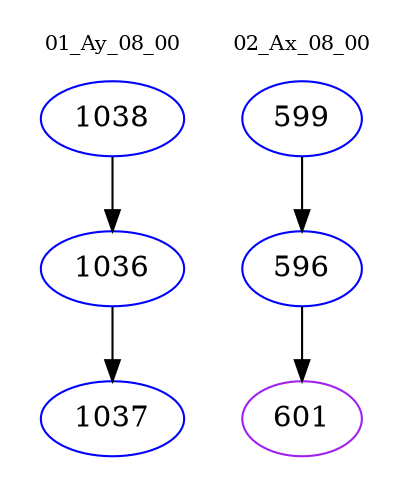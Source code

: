 digraph{
subgraph cluster_0 {
color = white
label = "01_Ay_08_00";
fontsize=10;
T0_1038 [label="1038", color="blue"]
T0_1038 -> T0_1036 [color="black"]
T0_1036 [label="1036", color="blue"]
T0_1036 -> T0_1037 [color="black"]
T0_1037 [label="1037", color="blue"]
}
subgraph cluster_1 {
color = white
label = "02_Ax_08_00";
fontsize=10;
T1_599 [label="599", color="blue"]
T1_599 -> T1_596 [color="black"]
T1_596 [label="596", color="blue"]
T1_596 -> T1_601 [color="black"]
T1_601 [label="601", color="purple"]
}
}
